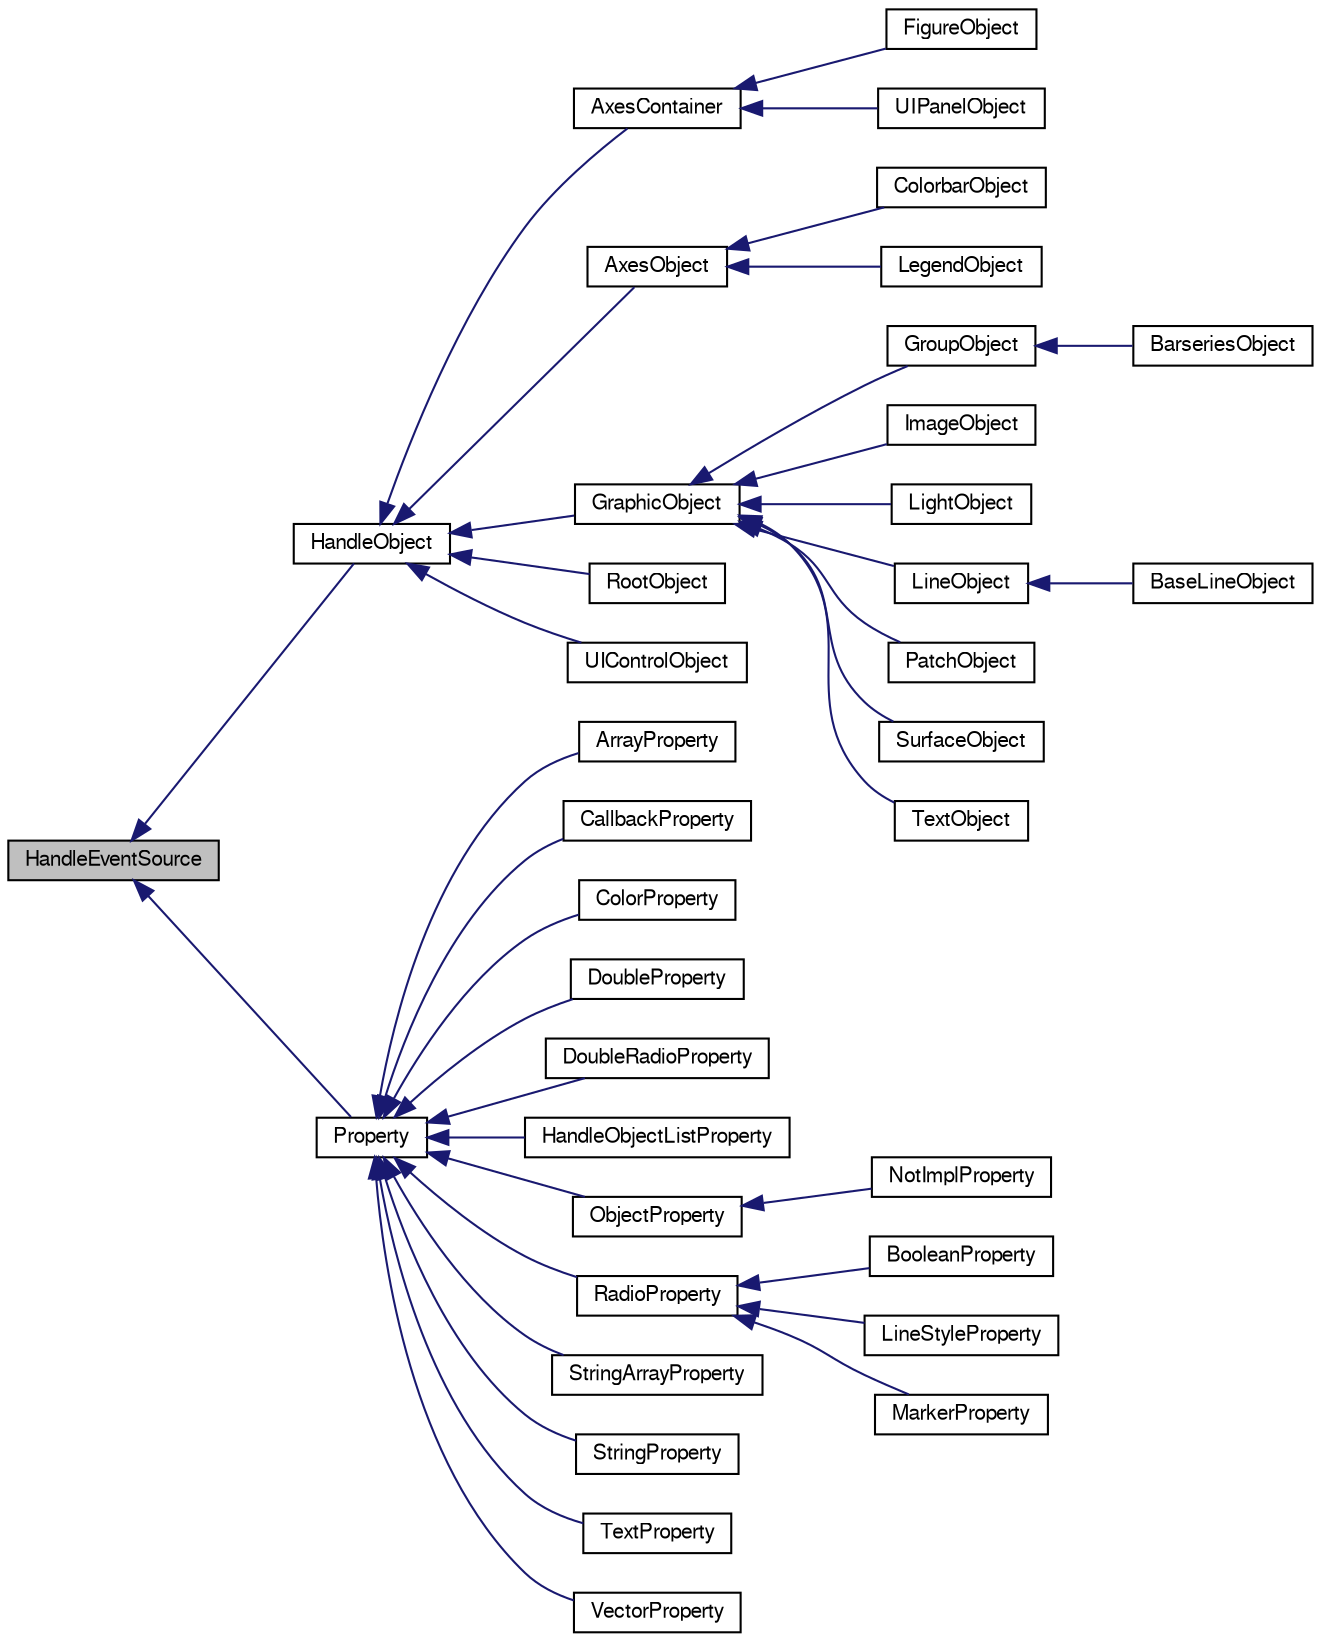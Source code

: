 digraph G
{
  edge [fontname="FreeSans",fontsize="10",labelfontname="FreeSans",labelfontsize="10"];
  node [fontname="FreeSans",fontsize="10",shape=record];
  rankdir="LR";
  Node1 [label="HandleEventSource",height=0.2,width=0.4,color="black", fillcolor="grey75", style="filled" fontcolor="black"];
  Node1 -> Node2 [dir="back",color="midnightblue",fontsize="10",style="solid",fontname="FreeSans"];
  Node2 [label="HandleObject",height=0.2,width=0.4,color="black", fillcolor="white", style="filled",URL="$classorg_1_1octave_1_1graphics_1_1_handle_object.html",tooltip="Base class for handle-based graphics."];
  Node2 -> Node3 [dir="back",color="midnightblue",fontsize="10",style="solid",fontname="FreeSans"];
  Node3 [label="AxesContainer",height=0.2,width=0.4,color="black", fillcolor="white", style="filled",URL="$classorg_1_1octave_1_1graphics_1_1_axes_container.html"];
  Node3 -> Node4 [dir="back",color="midnightblue",fontsize="10",style="solid",fontname="FreeSans"];
  Node4 [label="FigureObject",height=0.2,width=0.4,color="black", fillcolor="white", style="filled",URL="$classorg_1_1octave_1_1graphics_1_1_figure_object.html"];
  Node3 -> Node5 [dir="back",color="midnightblue",fontsize="10",style="solid",fontname="FreeSans"];
  Node5 [label="UIPanelObject",height=0.2,width=0.4,color="black", fillcolor="white", style="filled",URL="$classorg_1_1octave_1_1graphics_1_1_u_i_panel_object.html"];
  Node2 -> Node6 [dir="back",color="midnightblue",fontsize="10",style="solid",fontname="FreeSans"];
  Node6 [label="AxesObject",height=0.2,width=0.4,color="black", fillcolor="white", style="filled",URL="$classorg_1_1octave_1_1graphics_1_1_axes_object.html"];
  Node6 -> Node7 [dir="back",color="midnightblue",fontsize="10",style="solid",fontname="FreeSans"];
  Node7 [label="ColorbarObject",height=0.2,width=0.4,color="black", fillcolor="white", style="filled",URL="$classorg_1_1octave_1_1graphics_1_1_colorbar_object.html"];
  Node6 -> Node8 [dir="back",color="midnightblue",fontsize="10",style="solid",fontname="FreeSans"];
  Node8 [label="LegendObject",height=0.2,width=0.4,color="black", fillcolor="white", style="filled",URL="$classorg_1_1octave_1_1graphics_1_1_legend_object.html"];
  Node2 -> Node9 [dir="back",color="midnightblue",fontsize="10",style="solid",fontname="FreeSans"];
  Node9 [label="GraphicObject",height=0.2,width=0.4,color="black", fillcolor="white", style="filled",URL="$classorg_1_1octave_1_1graphics_1_1_graphic_object.html"];
  Node9 -> Node10 [dir="back",color="midnightblue",fontsize="10",style="solid",fontname="FreeSans"];
  Node10 [label="GroupObject",height=0.2,width=0.4,color="black", fillcolor="white", style="filled",URL="$classorg_1_1octave_1_1graphics_1_1_group_object.html"];
  Node10 -> Node11 [dir="back",color="midnightblue",fontsize="10",style="solid",fontname="FreeSans"];
  Node11 [label="BarseriesObject",height=0.2,width=0.4,color="black", fillcolor="white", style="filled",URL="$classorg_1_1octave_1_1graphics_1_1_barseries_object.html"];
  Node9 -> Node12 [dir="back",color="midnightblue",fontsize="10",style="solid",fontname="FreeSans"];
  Node12 [label="ImageObject",height=0.2,width=0.4,color="black", fillcolor="white", style="filled",URL="$classorg_1_1octave_1_1graphics_1_1_image_object.html"];
  Node9 -> Node13 [dir="back",color="midnightblue",fontsize="10",style="solid",fontname="FreeSans"];
  Node13 [label="LightObject",height=0.2,width=0.4,color="black", fillcolor="white", style="filled",URL="$classorg_1_1octave_1_1graphics_1_1_light_object.html"];
  Node9 -> Node14 [dir="back",color="midnightblue",fontsize="10",style="solid",fontname="FreeSans"];
  Node14 [label="LineObject",height=0.2,width=0.4,color="black", fillcolor="white", style="filled",URL="$classorg_1_1octave_1_1graphics_1_1_line_object.html"];
  Node14 -> Node15 [dir="back",color="midnightblue",fontsize="10",style="solid",fontname="FreeSans"];
  Node15 [label="BaseLineObject",height=0.2,width=0.4,color="black", fillcolor="white", style="filled",URL="$classorg_1_1octave_1_1graphics_1_1_base_line_object.html"];
  Node9 -> Node16 [dir="back",color="midnightblue",fontsize="10",style="solid",fontname="FreeSans"];
  Node16 [label="PatchObject",height=0.2,width=0.4,color="black", fillcolor="white", style="filled",URL="$classorg_1_1octave_1_1graphics_1_1_patch_object.html"];
  Node9 -> Node17 [dir="back",color="midnightblue",fontsize="10",style="solid",fontname="FreeSans"];
  Node17 [label="SurfaceObject",height=0.2,width=0.4,color="black", fillcolor="white", style="filled",URL="$classorg_1_1octave_1_1graphics_1_1_surface_object.html"];
  Node9 -> Node18 [dir="back",color="midnightblue",fontsize="10",style="solid",fontname="FreeSans"];
  Node18 [label="TextObject",height=0.2,width=0.4,color="black", fillcolor="white", style="filled",URL="$classorg_1_1octave_1_1graphics_1_1_text_object.html"];
  Node2 -> Node19 [dir="back",color="midnightblue",fontsize="10",style="solid",fontname="FreeSans"];
  Node19 [label="RootObject",height=0.2,width=0.4,color="black", fillcolor="white", style="filled",URL="$classorg_1_1octave_1_1graphics_1_1_root_object.html"];
  Node2 -> Node20 [dir="back",color="midnightblue",fontsize="10",style="solid",fontname="FreeSans"];
  Node20 [label="UIControlObject",height=0.2,width=0.4,color="black", fillcolor="white", style="filled",URL="$classorg_1_1octave_1_1graphics_1_1_u_i_control_object.html"];
  Node1 -> Node21 [dir="back",color="midnightblue",fontsize="10",style="solid",fontname="FreeSans"];
  Node21 [label="Property",height=0.2,width=0.4,color="black", fillcolor="white", style="filled",URL="$classorg_1_1octave_1_1graphics_1_1_property.html",tooltip="Abstract root class for any kind of property."];
  Node21 -> Node22 [dir="back",color="midnightblue",fontsize="10",style="solid",fontname="FreeSans"];
  Node22 [label="ArrayProperty",height=0.2,width=0.4,color="black", fillcolor="white", style="filled",URL="$classorg_1_1octave_1_1graphics_1_1_array_property.html"];
  Node21 -> Node23 [dir="back",color="midnightblue",fontsize="10",style="solid",fontname="FreeSans"];
  Node23 [label="CallbackProperty",height=0.2,width=0.4,color="black", fillcolor="white", style="filled",URL="$classorg_1_1octave_1_1graphics_1_1_callback_property.html"];
  Node21 -> Node24 [dir="back",color="midnightblue",fontsize="10",style="solid",fontname="FreeSans"];
  Node24 [label="ColorProperty",height=0.2,width=0.4,color="black", fillcolor="white", style="filled",URL="$classorg_1_1octave_1_1graphics_1_1_color_property.html"];
  Node21 -> Node25 [dir="back",color="midnightblue",fontsize="10",style="solid",fontname="FreeSans"];
  Node25 [label="DoubleProperty",height=0.2,width=0.4,color="black", fillcolor="white", style="filled",URL="$classorg_1_1octave_1_1graphics_1_1_double_property.html"];
  Node21 -> Node26 [dir="back",color="midnightblue",fontsize="10",style="solid",fontname="FreeSans"];
  Node26 [label="DoubleRadioProperty",height=0.2,width=0.4,color="black", fillcolor="white", style="filled",URL="$classorg_1_1octave_1_1graphics_1_1_double_radio_property.html"];
  Node21 -> Node27 [dir="back",color="midnightblue",fontsize="10",style="solid",fontname="FreeSans"];
  Node27 [label="HandleObjectListProperty",height=0.2,width=0.4,color="black", fillcolor="white", style="filled",URL="$classorg_1_1octave_1_1graphics_1_1_handle_object_list_property.html"];
  Node21 -> Node28 [dir="back",color="midnightblue",fontsize="10",style="solid",fontname="FreeSans"];
  Node28 [label="ObjectProperty",height=0.2,width=0.4,color="black", fillcolor="white", style="filled",URL="$classorg_1_1octave_1_1graphics_1_1_object_property.html"];
  Node28 -> Node29 [dir="back",color="midnightblue",fontsize="10",style="solid",fontname="FreeSans"];
  Node29 [label="NotImplProperty",height=0.2,width=0.4,color="black", fillcolor="white", style="filled",URL="$classorg_1_1octave_1_1graphics_1_1_not_impl_property.html"];
  Node21 -> Node30 [dir="back",color="midnightblue",fontsize="10",style="solid",fontname="FreeSans"];
  Node30 [label="RadioProperty",height=0.2,width=0.4,color="black", fillcolor="white", style="filled",URL="$classorg_1_1octave_1_1graphics_1_1_radio_property.html"];
  Node30 -> Node31 [dir="back",color="midnightblue",fontsize="10",style="solid",fontname="FreeSans"];
  Node31 [label="BooleanProperty",height=0.2,width=0.4,color="black", fillcolor="white", style="filled",URL="$classorg_1_1octave_1_1graphics_1_1_boolean_property.html"];
  Node30 -> Node32 [dir="back",color="midnightblue",fontsize="10",style="solid",fontname="FreeSans"];
  Node32 [label="LineStyleProperty",height=0.2,width=0.4,color="black", fillcolor="white", style="filled",URL="$classorg_1_1octave_1_1graphics_1_1_line_style_property.html"];
  Node30 -> Node33 [dir="back",color="midnightblue",fontsize="10",style="solid",fontname="FreeSans"];
  Node33 [label="MarkerProperty",height=0.2,width=0.4,color="black", fillcolor="white", style="filled",URL="$classorg_1_1octave_1_1graphics_1_1_marker_property.html"];
  Node21 -> Node34 [dir="back",color="midnightblue",fontsize="10",style="solid",fontname="FreeSans"];
  Node34 [label="StringArrayProperty",height=0.2,width=0.4,color="black", fillcolor="white", style="filled",URL="$classorg_1_1octave_1_1graphics_1_1_string_array_property.html"];
  Node21 -> Node35 [dir="back",color="midnightblue",fontsize="10",style="solid",fontname="FreeSans"];
  Node35 [label="StringProperty",height=0.2,width=0.4,color="black", fillcolor="white", style="filled",URL="$classorg_1_1octave_1_1graphics_1_1_string_property.html"];
  Node21 -> Node36 [dir="back",color="midnightblue",fontsize="10",style="solid",fontname="FreeSans"];
  Node36 [label="TextProperty",height=0.2,width=0.4,color="black", fillcolor="white", style="filled",URL="$classorg_1_1octave_1_1graphics_1_1_text_property.html"];
  Node21 -> Node37 [dir="back",color="midnightblue",fontsize="10",style="solid",fontname="FreeSans"];
  Node37 [label="VectorProperty",height=0.2,width=0.4,color="black", fillcolor="white", style="filled",URL="$classorg_1_1octave_1_1graphics_1_1_vector_property.html"];
}
